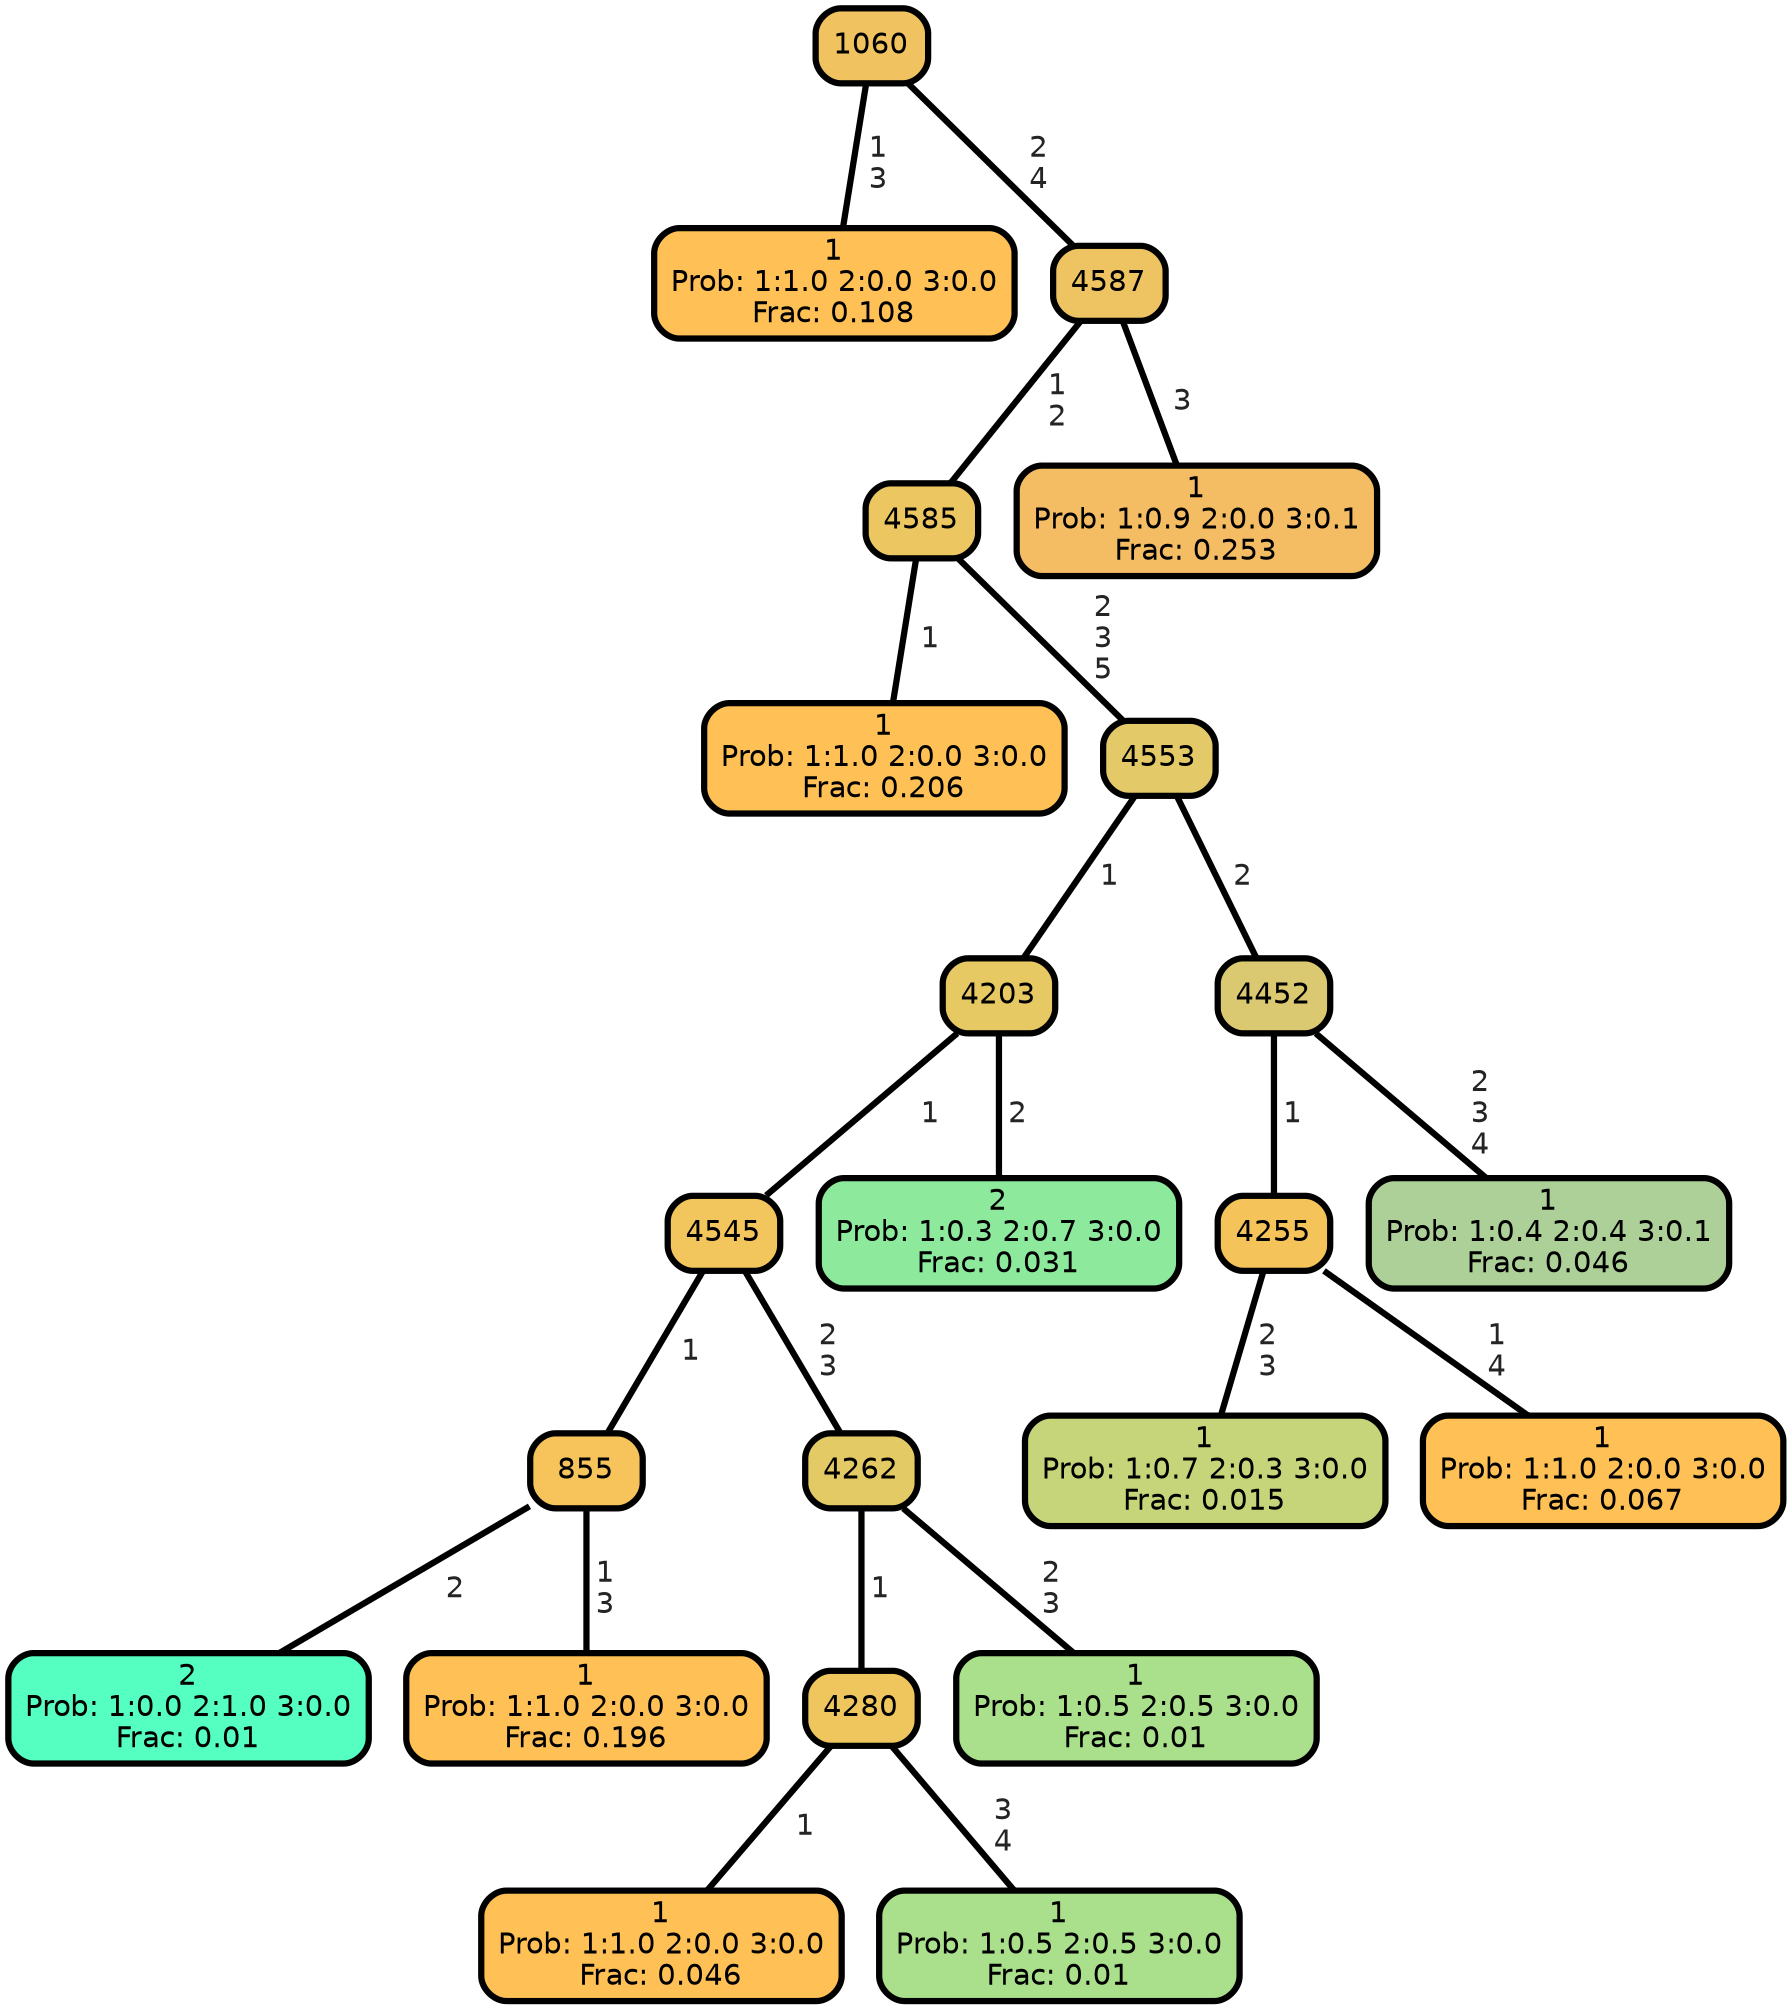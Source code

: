 graph Tree {
node [shape=box, style="filled, rounded",color="black",penwidth="3",fontcolor="black",                 fontname=helvetica] ;
graph [ranksep="0 equally", splines=straight,                 bgcolor=transparent, dpi=200] ;
edge [fontname=helvetica, fontweight=bold,fontcolor=grey14,color=black] ;
0 [label="1
Prob: 1:1.0 2:0.0 3:0.0
Frac: 0.108", fillcolor="#ffc155"] ;
1 [label="1060", fillcolor="#f0c360"] ;
2 [label="1
Prob: 1:1.0 2:0.0 3:0.0
Frac: 0.206", fillcolor="#ffc155"] ;
3 [label="4585", fillcolor="#ecc661"] ;
4 [label="2
Prob: 1:0.0 2:1.0 3:0.0
Frac: 0.01", fillcolor="#55ffc1"] ;
5 [label="855", fillcolor="#f6c45a"] ;
6 [label="1
Prob: 1:1.0 2:0.0 3:0.0
Frac: 0.196", fillcolor="#ffc155"] ;
7 [label="4545", fillcolor="#f2c55d"] ;
8 [label="1
Prob: 1:1.0 2:0.0 3:0.0
Frac: 0.046", fillcolor="#ffc155"] ;
9 [label="4280", fillcolor="#efc65e"] ;
10 [label="1
Prob: 1:0.5 2:0.5 3:0.0
Frac: 0.01", fillcolor="#aae08b"] ;
11 [label="4262", fillcolor="#e4ca65"] ;
12 [label="1
Prob: 1:0.5 2:0.5 3:0.0
Frac: 0.01", fillcolor="#aae08b"] ;
13 [label="4203", fillcolor="#e7c963"] ;
14 [label="2
Prob: 1:0.3 2:0.7 3:0.0
Frac: 0.031", fillcolor="#8dea9d"] ;
15 [label="4553", fillcolor="#e3c967"] ;
16 [label="1
Prob: 1:0.7 2:0.3 3:0.0
Frac: 0.015", fillcolor="#c6d579"] ;
17 [label="4255", fillcolor="#f4c45b"] ;
18 [label="1
Prob: 1:1.0 2:0.0 3:0.0
Frac: 0.067", fillcolor="#ffc155"] ;
19 [label="4452", fillcolor="#dac971"] ;
20 [label="1
Prob: 1:0.4 2:0.4 3:0.1
Frac: 0.046", fillcolor="#acd097"] ;
21 [label="4587", fillcolor="#eec362"] ;
22 [label="1
Prob: 1:0.9 2:0.0 3:0.1
Frac: 0.253", fillcolor="#f4bc63"] ;
1 -- 0 [label=" 1\n 3",penwidth=3] ;
1 -- 21 [label=" 2\n 4",penwidth=3] ;
3 -- 2 [label=" 1",penwidth=3] ;
3 -- 15 [label=" 2\n 3\n 5",penwidth=3] ;
5 -- 4 [label=" 2",penwidth=3] ;
5 -- 6 [label=" 1\n 3",penwidth=3] ;
7 -- 5 [label=" 1",penwidth=3] ;
7 -- 11 [label=" 2\n 3",penwidth=3] ;
9 -- 8 [label=" 1",penwidth=3] ;
9 -- 10 [label=" 3\n 4",penwidth=3] ;
11 -- 9 [label=" 1",penwidth=3] ;
11 -- 12 [label=" 2\n 3",penwidth=3] ;
13 -- 7 [label=" 1",penwidth=3] ;
13 -- 14 [label=" 2",penwidth=3] ;
15 -- 13 [label=" 1",penwidth=3] ;
15 -- 19 [label=" 2",penwidth=3] ;
17 -- 16 [label=" 2\n 3",penwidth=3] ;
17 -- 18 [label=" 1\n 4",penwidth=3] ;
19 -- 17 [label=" 1",penwidth=3] ;
19 -- 20 [label=" 2\n 3\n 4",penwidth=3] ;
21 -- 3 [label=" 1\n 2",penwidth=3] ;
21 -- 22 [label=" 3",penwidth=3] ;
{rank = same;}}